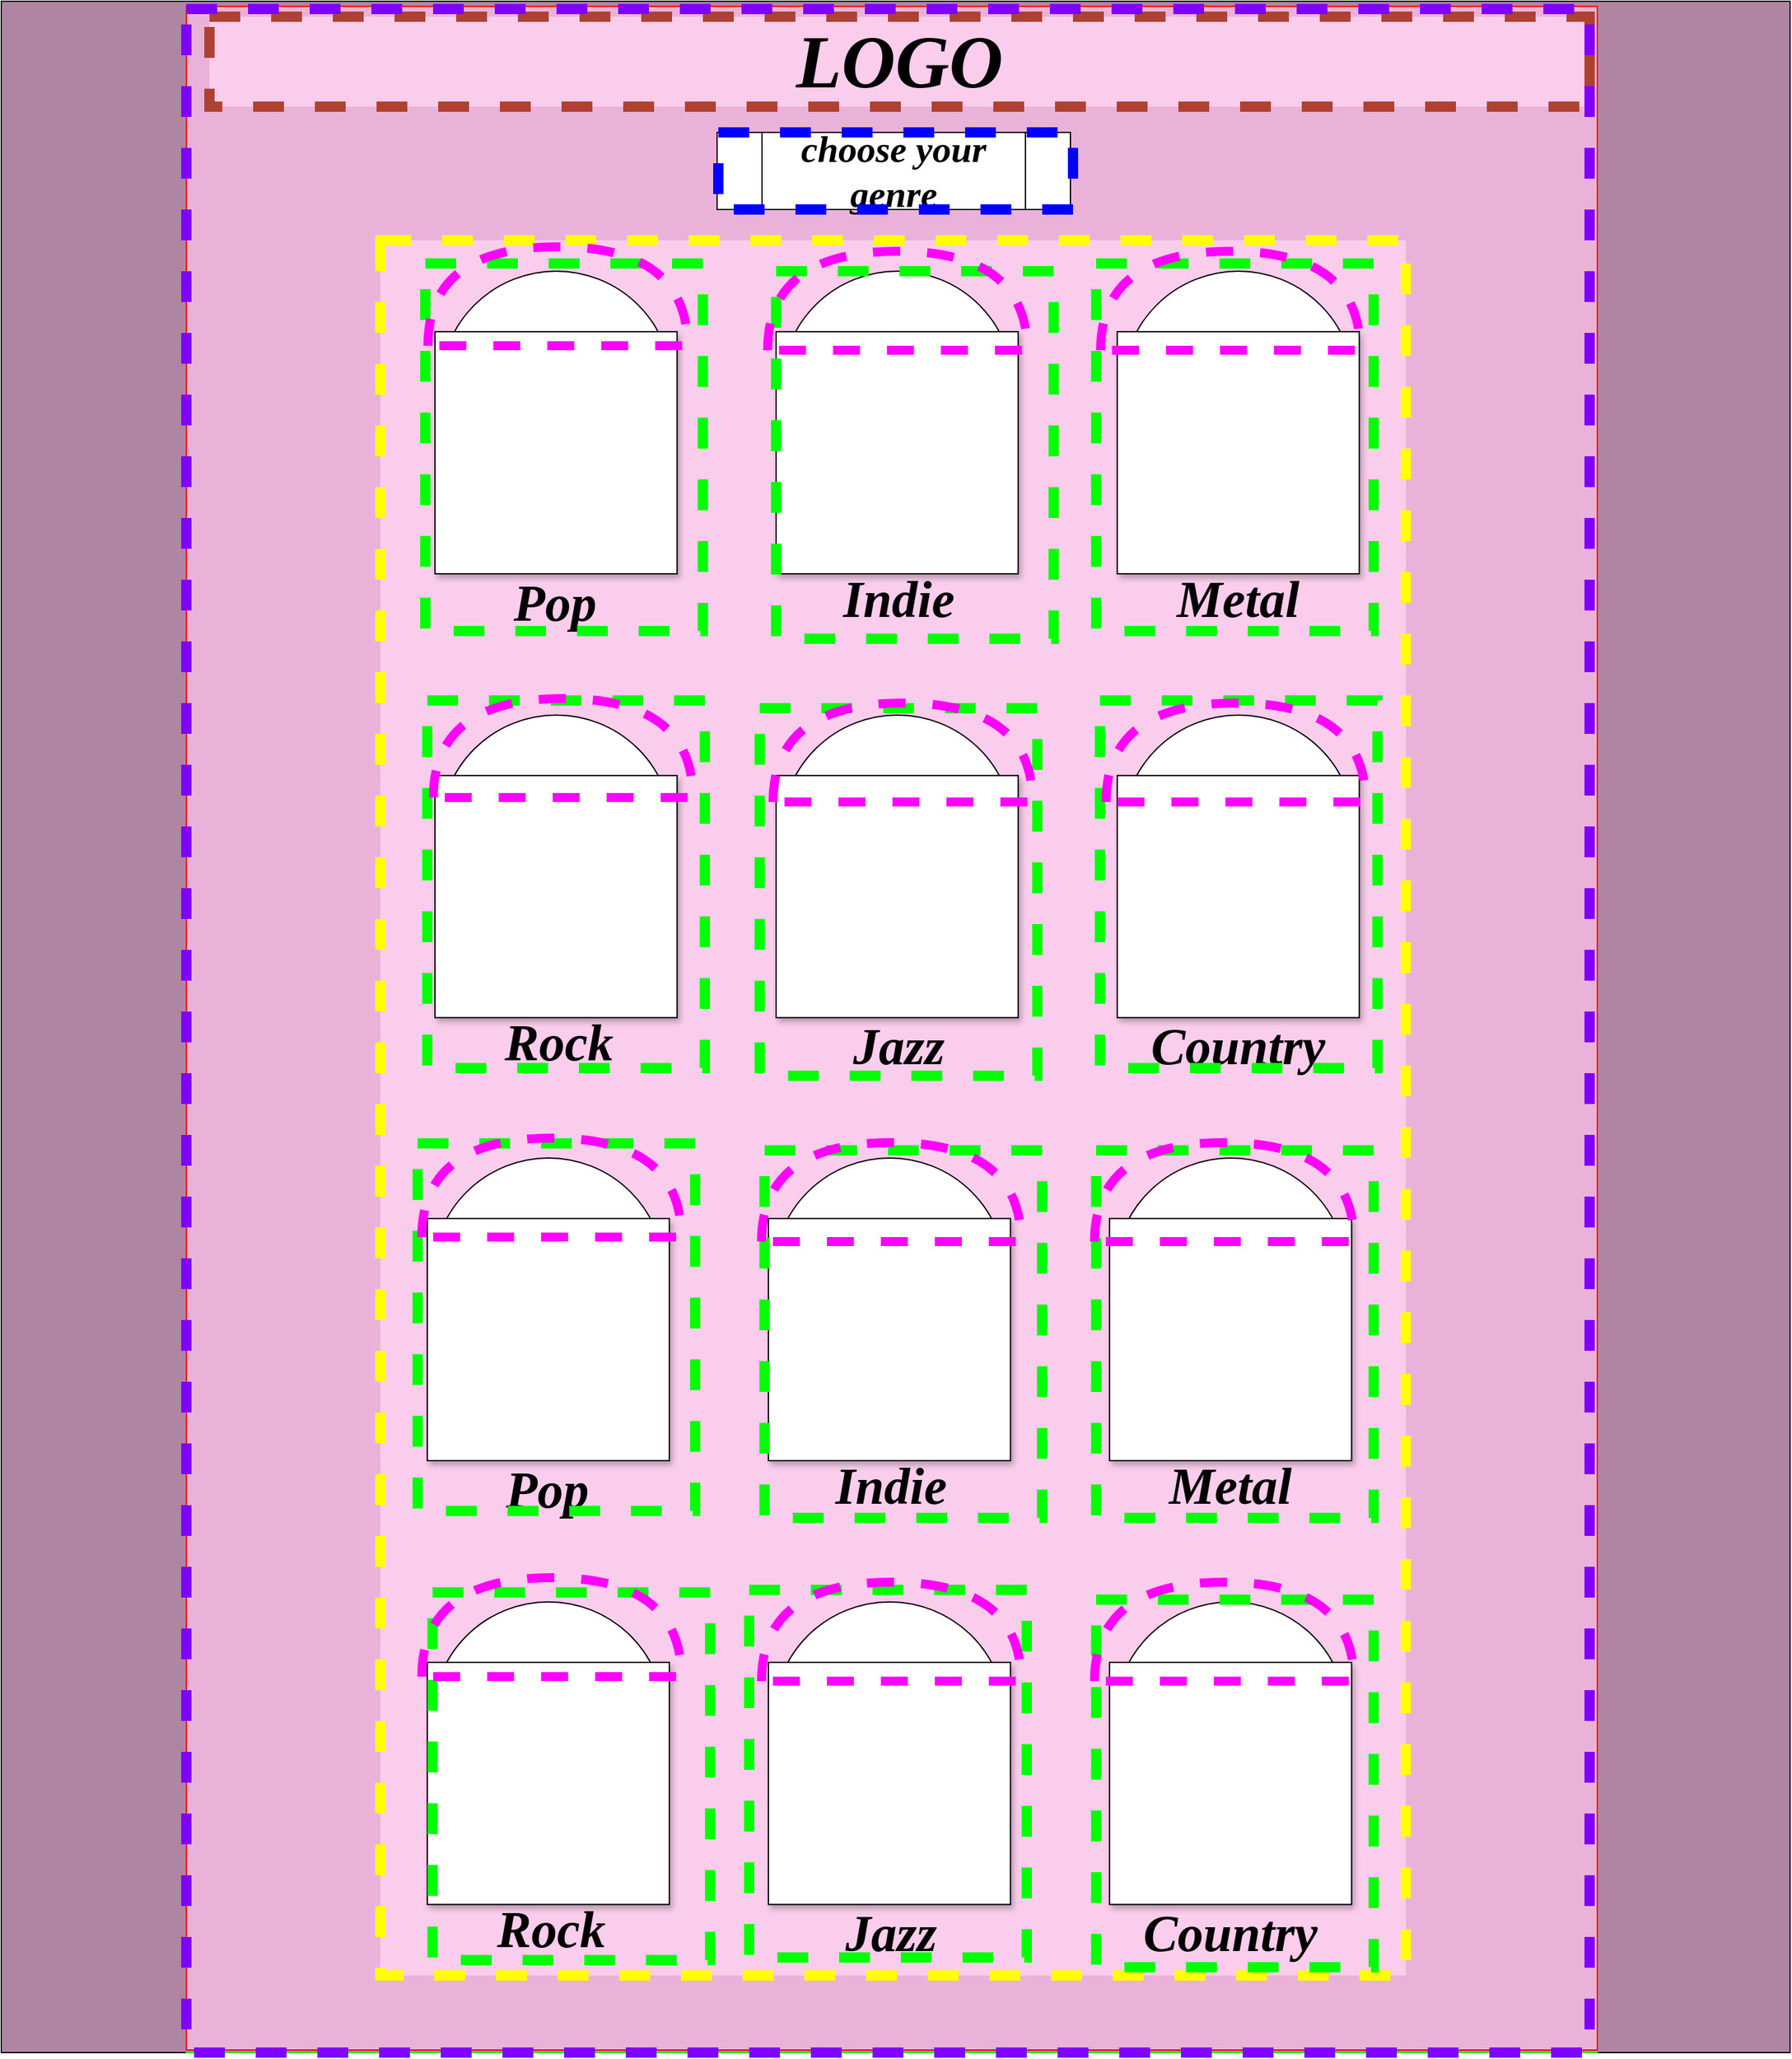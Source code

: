 <mxfile version="20.8.16" type="device"><diagram name="Page-1" id="03018318-947c-dd8e-b7a3-06fadd420f32"><mxGraphModel dx="3774" dy="1186" grid="1" gridSize="6" guides="1" tooltips="1" connect="1" arrows="1" fold="1" page="1" pageScale="1" pageWidth="1100" pageHeight="850" background="none" math="0" shadow="0"><root><mxCell id="0"/><mxCell id="1" parent="0"/><mxCell id="023umeXU0AB0E1tuDSyU-1" value="" style="rounded=0;whiteSpace=wrap;html=1;strokeColor=default;fillColor=#B085A2;" parent="1" vertex="1"><mxGeometry x="-144" width="1392" height="1596" as="geometry"/></mxCell><mxCell id="h1UqD2KFmS9MvNpAlnEf-64" value="&lt;font face=&quot;Garamond&quot;&gt;&lt;i style=&quot;&quot;&gt;Logo&lt;/i&gt;&lt;/font&gt;" style="swimlane;whiteSpace=wrap;html=1;rounded=0;shadow=0;labelBackgroundColor=none;strokeWidth=1;fontFamily=Verdana;fontSize=28;startSize=80;fillColor=#fad9d5;strokeColor=#00FF00;" parent="1" vertex="1"><mxGeometry y="4" width="1098" height="1592" as="geometry"/></mxCell><mxCell id="F264mWAWAnkxS2Z1mX4B-62" value="" style="rounded=0;whiteSpace=wrap;html=1;strokeWidth=1;fillColor=#EBB2D9;strokeColor=#FF0000;" parent="h1UqD2KFmS9MvNpAlnEf-64" vertex="1"><mxGeometry width="1098" height="1590" as="geometry"/></mxCell><mxCell id="F264mWAWAnkxS2Z1mX4B-2" value="LOGO" style="rounded=0;whiteSpace=wrap;html=1;dashed=1;perimeterSpacing=12;strokeWidth=8;fontSize=58;fontFamily=Garamond;fontStyle=3;fillColor=#F9CDEB;strokeColor=#ae4132;" parent="h1UqD2KFmS9MvNpAlnEf-64" vertex="1"><mxGeometry x="18" y="8" width="1074" height="70" as="geometry"/></mxCell><mxCell id="h1UqD2KFmS9MvNpAlnEf-9" value="choose your genre" style="shape=process;whiteSpace=wrap;html=1;backgroundOutline=1;size=0.127;strokeWidth=1;fontSize=29;fontFamily=Garamond;horizontal=1;verticalAlign=middle;fontStyle=3" parent="h1UqD2KFmS9MvNpAlnEf-64" vertex="1"><mxGeometry x="413" y="98" width="275" height="60" as="geometry"/></mxCell><mxCell id="F264mWAWAnkxS2Z1mX4B-63" value="" style="group" parent="h1UqD2KFmS9MvNpAlnEf-64" vertex="1" connectable="0"><mxGeometry x="186" y="200" width="828" height="1356" as="geometry"/></mxCell><mxCell id="F264mWAWAnkxS2Z1mX4B-1" value="" style="rounded=0;whiteSpace=wrap;html=1;fillColor=#F9CDEB;dashed=1;perimeterSpacing=12;strokeWidth=8;strokeColor=#FFFF00;" parent="F264mWAWAnkxS2Z1mX4B-63" vertex="1"><mxGeometry x="-35" y="-18" width="798" height="1350" as="geometry"/></mxCell><mxCell id="l-VNTub_SlQDyu8fhw0u-1" value="" style="group;labelBackgroundColor=none;rounded=0;shadow=1;" parent="F264mWAWAnkxS2Z1mX4B-63" vertex="1" connectable="0"><mxGeometry x="1.5" y="696" width="761.5" height="660" as="geometry"/></mxCell><mxCell id="l-VNTub_SlQDyu8fhw0u-2" value="" style="ellipse;whiteSpace=wrap;html=1;aspect=fixed;" parent="l-VNTub_SlQDyu8fhw0u-1" vertex="1"><mxGeometry x="269.602" width="180.506" height="180.506" as="geometry"/></mxCell><mxCell id="l-VNTub_SlQDyu8fhw0u-3" value="" style="ellipse;whiteSpace=wrap;html=1;aspect=fixed;" parent="l-VNTub_SlQDyu8fhw0u-1" vertex="1"><mxGeometry x="535.057" width="180.506" height="180.506" as="geometry"/></mxCell><mxCell id="l-VNTub_SlQDyu8fhw0u-4" value="" style="ellipse;whiteSpace=wrap;html=1;aspect=fixed;" parent="l-VNTub_SlQDyu8fhw0u-1" vertex="1"><mxGeometry x="4.148" width="180.506" height="180.506" as="geometry"/></mxCell><mxCell id="l-VNTub_SlQDyu8fhw0u-5" value="" style="whiteSpace=wrap;html=1;aspect=fixed;rounded=0;glass=0;shadow=1;" parent="l-VNTub_SlQDyu8fhw0u-1" vertex="1"><mxGeometry y="47.089" width="188.354" height="188.354" as="geometry"/></mxCell><mxCell id="l-VNTub_SlQDyu8fhw0u-6" value="" style="whiteSpace=wrap;html=1;aspect=fixed;fillStyle=solid;gradientDirection=radial;shadow=1;" parent="l-VNTub_SlQDyu8fhw0u-1" vertex="1"><mxGeometry x="265.455" y="47.089" width="188.354" height="188.354" as="geometry"/></mxCell><mxCell id="l-VNTub_SlQDyu8fhw0u-7" value="" style="whiteSpace=wrap;html=1;aspect=fixed;shadow=1;" parent="l-VNTub_SlQDyu8fhw0u-1" vertex="1"><mxGeometry x="530.909" y="47.089" width="188.354" height="188.354" as="geometry"/></mxCell><mxCell id="l-VNTub_SlQDyu8fhw0u-8" value="Indie" style="text;html=1;strokeColor=none;fillColor=none;align=center;verticalAlign=middle;whiteSpace=wrap;rounded=0;fontSize=40;fontFamily=Garamond;fontStyle=3" parent="l-VNTub_SlQDyu8fhw0u-1" vertex="1"><mxGeometry x="265.45" y="235.44" width="190.55" height="39.24" as="geometry"/></mxCell><mxCell id="l-VNTub_SlQDyu8fhw0u-9" value="Metal" style="text;html=1;strokeColor=none;fillColor=none;align=center;verticalAlign=middle;whiteSpace=wrap;rounded=0;fontSize=40;fontFamily=Garamond;fontStyle=3" parent="l-VNTub_SlQDyu8fhw0u-1" vertex="1"><mxGeometry x="530.91" y="235.44" width="189.09" height="39.24" as="geometry"/></mxCell><mxCell id="l-VNTub_SlQDyu8fhw0u-10" value="&lt;font style=&quot;font-size: 40px;&quot;&gt;Pop&lt;/font&gt;" style="text;html=1;align=center;verticalAlign=middle;whiteSpace=wrap;rounded=0;fontSize=51;fontFamily=Garamond;fontStyle=3" parent="l-VNTub_SlQDyu8fhw0u-1" vertex="1"><mxGeometry y="235.44" width="186" height="39.24" as="geometry"/></mxCell><mxCell id="l-VNTub_SlQDyu8fhw0u-11" value="" style="ellipse;whiteSpace=wrap;html=1;aspect=fixed;" parent="l-VNTub_SlQDyu8fhw0u-1" vertex="1"><mxGeometry x="269.602" y="345.316" width="180.506" height="180.506" as="geometry"/></mxCell><mxCell id="l-VNTub_SlQDyu8fhw0u-12" value="" style="ellipse;whiteSpace=wrap;html=1;aspect=fixed;" parent="l-VNTub_SlQDyu8fhw0u-1" vertex="1"><mxGeometry x="535.057" y="345.316" width="180.506" height="180.506" as="geometry"/></mxCell><mxCell id="l-VNTub_SlQDyu8fhw0u-13" value="" style="ellipse;whiteSpace=wrap;html=1;aspect=fixed;" parent="l-VNTub_SlQDyu8fhw0u-1" vertex="1"><mxGeometry x="4.148" y="345.316" width="180.506" height="180.506" as="geometry"/></mxCell><mxCell id="l-VNTub_SlQDyu8fhw0u-14" value="" style="whiteSpace=wrap;html=1;aspect=fixed;shadow=1;" parent="l-VNTub_SlQDyu8fhw0u-1" vertex="1"><mxGeometry y="392.405" width="188.354" height="188.354" as="geometry"/></mxCell><mxCell id="l-VNTub_SlQDyu8fhw0u-15" value="" style="whiteSpace=wrap;html=1;aspect=fixed;shadow=1;" parent="l-VNTub_SlQDyu8fhw0u-1" vertex="1"><mxGeometry x="265.455" y="392.405" width="188.354" height="188.354" as="geometry"/></mxCell><mxCell id="l-VNTub_SlQDyu8fhw0u-16" value="" style="whiteSpace=wrap;html=1;aspect=fixed;shadow=1;" parent="l-VNTub_SlQDyu8fhw0u-1" vertex="1"><mxGeometry x="530.909" y="392.405" width="188.354" height="188.354" as="geometry"/></mxCell><mxCell id="l-VNTub_SlQDyu8fhw0u-17" value="&lt;font style=&quot;font-size: 40px;&quot;&gt;Jazz&lt;/font&gt;" style="text;html=1;strokeColor=none;fillColor=none;align=center;verticalAlign=middle;whiteSpace=wrap;rounded=0;fontSize=51;fontFamily=Garamond;fontStyle=3" parent="l-VNTub_SlQDyu8fhw0u-1" vertex="1"><mxGeometry x="265.45" y="580.76" width="190.55" height="39.24" as="geometry"/></mxCell><mxCell id="l-VNTub_SlQDyu8fhw0u-18" value="&lt;font style=&quot;font-size: 40px;&quot;&gt;Country&lt;/font&gt;" style="text;html=1;strokeColor=none;fillColor=none;align=center;verticalAlign=middle;whiteSpace=wrap;rounded=0;fontSize=51;fontFamily=Garamond;fontStyle=3" parent="l-VNTub_SlQDyu8fhw0u-1" vertex="1"><mxGeometry x="530.91" y="580.76" width="189.09" height="39.24" as="geometry"/></mxCell><mxCell id="l-VNTub_SlQDyu8fhw0u-19" value="Rock" style="text;html=1;align=center;verticalAlign=middle;whiteSpace=wrap;rounded=0;fontSize=40;fontFamily=Garamond;fontStyle=3" parent="l-VNTub_SlQDyu8fhw0u-1" vertex="1"><mxGeometry y="580.76" width="192" height="39.24" as="geometry"/></mxCell><mxCell id="F264mWAWAnkxS2Z1mX4B-54" value="" style="rounded=0;whiteSpace=wrap;html=1;fillColor=none;dashed=1;perimeterSpacing=12;strokeWidth=8;strokeColor=#00FF00;" parent="l-VNTub_SlQDyu8fhw0u-1" vertex="1"><mxGeometry x="262.5" y="-6" width="216" height="286" as="geometry"/></mxCell><mxCell id="F264mWAWAnkxS2Z1mX4B-55" value="" style="rounded=0;whiteSpace=wrap;html=1;fillColor=none;dashed=1;perimeterSpacing=12;strokeWidth=8;strokeColor=#00FF00;" parent="l-VNTub_SlQDyu8fhw0u-1" vertex="1"><mxGeometry x="520.5" y="-6" width="216" height="286" as="geometry"/></mxCell><mxCell id="F264mWAWAnkxS2Z1mX4B-58" value="" style="rounded=0;whiteSpace=wrap;html=1;fillColor=none;dashed=1;perimeterSpacing=12;strokeWidth=8;strokeColor=#00FF00;" parent="l-VNTub_SlQDyu8fhw0u-1" vertex="1"><mxGeometry x="520.5" y="343.58" width="216" height="286" as="geometry"/></mxCell><mxCell id="F264mWAWAnkxS2Z1mX4B-59" value="" style="rounded=0;whiteSpace=wrap;html=1;fillColor=none;dashed=1;perimeterSpacing=12;strokeWidth=8;strokeColor=#00FF00;" parent="l-VNTub_SlQDyu8fhw0u-1" vertex="1"><mxGeometry x="520.5" y="-696" width="216" height="286" as="geometry"/></mxCell><mxCell id="F264mWAWAnkxS2Z1mX4B-57" value="" style="rounded=0;whiteSpace=wrap;html=1;fillColor=none;dashed=1;perimeterSpacing=12;strokeWidth=8;strokeColor=#00FF00;" parent="l-VNTub_SlQDyu8fhw0u-1" vertex="1"><mxGeometry x="-7.5" y="-11.32" width="216" height="286" as="geometry"/></mxCell><mxCell id="F264mWAWAnkxS2Z1mX4B-56" value="" style="rounded=0;whiteSpace=wrap;html=1;fillColor=none;dashed=1;perimeterSpacing=12;strokeWidth=8;strokeColor=#00FF00;" parent="l-VNTub_SlQDyu8fhw0u-1" vertex="1"><mxGeometry x="4.15" y="338" width="216" height="286" as="geometry"/></mxCell><mxCell id="h1UqD2KFmS9MvNpAlnEf-7" value="" style="ellipse;whiteSpace=wrap;html=1;aspect=fixed;" parent="F264mWAWAnkxS2Z1mX4B-63" vertex="1"><mxGeometry x="277.102" y="6" width="180.506" height="180.506" as="geometry"/></mxCell><mxCell id="h1UqD2KFmS9MvNpAlnEf-8" value="" style="ellipse;whiteSpace=wrap;html=1;aspect=fixed;" parent="F264mWAWAnkxS2Z1mX4B-63" vertex="1"><mxGeometry x="542.557" y="6" width="180.506" height="180.506" as="geometry"/></mxCell><mxCell id="h1UqD2KFmS9MvNpAlnEf-6" value="" style="ellipse;whiteSpace=wrap;html=1;aspect=fixed;" parent="F264mWAWAnkxS2Z1mX4B-63" vertex="1"><mxGeometry x="11.648" y="6" width="180.506" height="180.506" as="geometry"/></mxCell><mxCell id="h1UqD2KFmS9MvNpAlnEf-3" value="" style="whiteSpace=wrap;html=1;aspect=fixed;rounded=0;glass=0;shadow=1;" parent="F264mWAWAnkxS2Z1mX4B-63" vertex="1"><mxGeometry x="7.5" y="53.089" width="188.354" height="188.354" as="geometry"/></mxCell><mxCell id="h1UqD2KFmS9MvNpAlnEf-4" value="" style="whiteSpace=wrap;html=1;aspect=fixed;fillStyle=solid;gradientDirection=radial;shadow=1;" parent="F264mWAWAnkxS2Z1mX4B-63" vertex="1"><mxGeometry x="272.955" y="53.089" width="188.354" height="188.354" as="geometry"/></mxCell><mxCell id="h1UqD2KFmS9MvNpAlnEf-5" value="" style="whiteSpace=wrap;html=1;aspect=fixed;shadow=1;" parent="F264mWAWAnkxS2Z1mX4B-63" vertex="1"><mxGeometry x="538.409" y="53.089" width="188.354" height="188.354" as="geometry"/></mxCell><mxCell id="h1UqD2KFmS9MvNpAlnEf-12" value="Indie" style="text;html=1;strokeColor=none;fillColor=none;align=center;verticalAlign=middle;whiteSpace=wrap;rounded=0;fontSize=40;fontFamily=Garamond;fontStyle=3" parent="F264mWAWAnkxS2Z1mX4B-63" vertex="1"><mxGeometry x="272.95" y="241.44" width="190.55" height="39.24" as="geometry"/></mxCell><mxCell id="h1UqD2KFmS9MvNpAlnEf-13" value="Metal" style="text;html=1;strokeColor=none;fillColor=none;align=center;verticalAlign=middle;whiteSpace=wrap;rounded=0;fontSize=40;fontFamily=Garamond;fontStyle=3" parent="F264mWAWAnkxS2Z1mX4B-63" vertex="1"><mxGeometry x="538.41" y="241.44" width="189.09" height="39.24" as="geometry"/></mxCell><mxCell id="h1UqD2KFmS9MvNpAlnEf-15" value="&lt;font style=&quot;font-size: 40px;&quot;&gt;Pop&lt;/font&gt;" style="text;html=1;align=center;verticalAlign=middle;whiteSpace=wrap;rounded=0;fontSize=51;fontFamily=Garamond;fontStyle=3" parent="F264mWAWAnkxS2Z1mX4B-63" vertex="1"><mxGeometry x="7.5" y="241.44" width="186" height="39.24" as="geometry"/></mxCell><mxCell id="h1UqD2KFmS9MvNpAlnEf-16" value="" style="ellipse;whiteSpace=wrap;html=1;aspect=fixed;" parent="F264mWAWAnkxS2Z1mX4B-63" vertex="1"><mxGeometry x="277.102" y="351.316" width="180.506" height="180.506" as="geometry"/></mxCell><mxCell id="h1UqD2KFmS9MvNpAlnEf-17" value="" style="ellipse;whiteSpace=wrap;html=1;aspect=fixed;" parent="F264mWAWAnkxS2Z1mX4B-63" vertex="1"><mxGeometry x="542.557" y="351.316" width="180.506" height="180.506" as="geometry"/></mxCell><mxCell id="h1UqD2KFmS9MvNpAlnEf-18" value="" style="ellipse;whiteSpace=wrap;html=1;aspect=fixed;" parent="F264mWAWAnkxS2Z1mX4B-63" vertex="1"><mxGeometry x="11.648" y="351.316" width="180.506" height="180.506" as="geometry"/></mxCell><mxCell id="h1UqD2KFmS9MvNpAlnEf-19" value="" style="whiteSpace=wrap;html=1;aspect=fixed;shadow=1;" parent="F264mWAWAnkxS2Z1mX4B-63" vertex="1"><mxGeometry x="7.5" y="398.405" width="188.354" height="188.354" as="geometry"/></mxCell><mxCell id="h1UqD2KFmS9MvNpAlnEf-20" value="" style="whiteSpace=wrap;html=1;aspect=fixed;shadow=1;" parent="F264mWAWAnkxS2Z1mX4B-63" vertex="1"><mxGeometry x="272.955" y="398.405" width="188.354" height="188.354" as="geometry"/></mxCell><mxCell id="h1UqD2KFmS9MvNpAlnEf-21" value="" style="whiteSpace=wrap;html=1;aspect=fixed;shadow=1;" parent="F264mWAWAnkxS2Z1mX4B-63" vertex="1"><mxGeometry x="538.409" y="398.405" width="188.354" height="188.354" as="geometry"/></mxCell><mxCell id="h1UqD2KFmS9MvNpAlnEf-22" value="&lt;font style=&quot;font-size: 40px;&quot;&gt;Jazz&lt;/font&gt;" style="text;html=1;strokeColor=none;fillColor=none;align=center;verticalAlign=middle;whiteSpace=wrap;rounded=0;fontSize=51;fontFamily=Garamond;fontStyle=3" parent="F264mWAWAnkxS2Z1mX4B-63" vertex="1"><mxGeometry x="272.95" y="586.76" width="190.55" height="39.24" as="geometry"/></mxCell><mxCell id="h1UqD2KFmS9MvNpAlnEf-23" value="&lt;font style=&quot;font-size: 40px;&quot;&gt;Country&lt;/font&gt;" style="text;html=1;strokeColor=none;fillColor=none;align=center;verticalAlign=middle;whiteSpace=wrap;rounded=0;fontSize=51;fontFamily=Garamond;fontStyle=3" parent="F264mWAWAnkxS2Z1mX4B-63" vertex="1"><mxGeometry x="538.41" y="586.76" width="189.09" height="39.24" as="geometry"/></mxCell><mxCell id="h1UqD2KFmS9MvNpAlnEf-24" value="Rock" style="text;html=1;align=center;verticalAlign=middle;whiteSpace=wrap;rounded=0;fontSize=40;fontFamily=Garamond;fontStyle=3" parent="F264mWAWAnkxS2Z1mX4B-63" vertex="1"><mxGeometry x="7.5" y="586.76" width="192" height="39.24" as="geometry"/></mxCell><mxCell id="F264mWAWAnkxS2Z1mX4B-3" value="" style="rounded=0;whiteSpace=wrap;html=1;fillColor=none;dashed=1;perimeterSpacing=12;strokeWidth=8;strokeColor=#00FF00;" parent="F264mWAWAnkxS2Z1mX4B-63" vertex="1"><mxGeometry width="216" height="286" as="geometry"/></mxCell><mxCell id="F264mWAWAnkxS2Z1mX4B-5" value="" style="rounded=0;whiteSpace=wrap;html=1;fillColor=none;dashed=1;perimeterSpacing=12;strokeWidth=8;strokeColor=#00FF00;" parent="F264mWAWAnkxS2Z1mX4B-63" vertex="1"><mxGeometry x="272.95" y="6" width="216" height="286" as="geometry"/></mxCell><mxCell id="F264mWAWAnkxS2Z1mX4B-51" value="" style="rounded=0;whiteSpace=wrap;html=1;fillColor=none;dashed=1;perimeterSpacing=12;strokeWidth=8;strokeColor=#00FF00;" parent="F264mWAWAnkxS2Z1mX4B-63" vertex="1"><mxGeometry x="260.22" y="346" width="216" height="286" as="geometry"/></mxCell><mxCell id="F264mWAWAnkxS2Z1mX4B-6" value="" style="rounded=0;whiteSpace=wrap;html=1;fillColor=none;dashed=1;perimeterSpacing=12;strokeWidth=8;strokeColor=#00FF00;" parent="F264mWAWAnkxS2Z1mX4B-63" vertex="1"><mxGeometry x="1.5" y="340" width="216" height="286" as="geometry"/></mxCell><mxCell id="F264mWAWAnkxS2Z1mX4B-52" value="" style="rounded=0;whiteSpace=wrap;html=1;fillColor=none;dashed=1;perimeterSpacing=12;strokeWidth=8;strokeColor=#00FF00;" parent="F264mWAWAnkxS2Z1mX4B-63" vertex="1"><mxGeometry x="524.95" y="340" width="216" height="286" as="geometry"/></mxCell><mxCell id="F264mWAWAnkxS2Z1mX4B-53" value="" style="rounded=0;whiteSpace=wrap;html=1;fillColor=none;dashed=1;perimeterSpacing=12;strokeWidth=8;strokeColor=#00FF00;" parent="F264mWAWAnkxS2Z1mX4B-63" vertex="1"><mxGeometry x="252" y="1032" width="216" height="286" as="geometry"/></mxCell><mxCell id="023umeXU0AB0E1tuDSyU-4" value="" style="shape=or;whiteSpace=wrap;html=1;rotation=-90;fillColor=none;dashed=1;strokeWidth=7;strokeColor=#FF00FF;" parent="F264mWAWAnkxS2Z1mX4B-63" vertex="1"><mxGeometry x="328.86" y="-72" width="77" height="202" as="geometry"/></mxCell><mxCell id="023umeXU0AB0E1tuDSyU-5" value="" style="shape=or;whiteSpace=wrap;html=1;rotation=-90;fillColor=none;dashed=1;strokeWidth=7;strokeColor=#FF00FF;" parent="F264mWAWAnkxS2Z1mX4B-63" vertex="1"><mxGeometry x="588" y="-72" width="77" height="202" as="geometry"/></mxCell><mxCell id="F264mWAWAnkxS2Z1mX4B-64" value="" style="rounded=0;whiteSpace=wrap;html=1;dashed=1;perimeterSpacing=12;strokeWidth=8;fontSize=58;fontFamily=Garamond;fontStyle=3;fillColor=none;strokeColor=#7F00FF;" parent="h1UqD2KFmS9MvNpAlnEf-64" vertex="1"><mxGeometry y="2" width="1092" height="1590" as="geometry"/></mxCell><mxCell id="023umeXU0AB0E1tuDSyU-3" value="" style="shape=or;whiteSpace=wrap;html=1;rotation=-90;fillColor=none;dashed=1;strokeWidth=7;strokeColor=#FF00FF;" parent="h1UqD2KFmS9MvNpAlnEf-64" vertex="1"><mxGeometry x="250.5" y="124.5" width="77" height="202" as="geometry"/></mxCell><mxCell id="023umeXU0AB0E1tuDSyU-6" value="" style="shape=or;whiteSpace=wrap;html=1;rotation=-90;fillColor=none;dashed=1;strokeWidth=7;strokeColor=#FF00FF;" parent="h1UqD2KFmS9MvNpAlnEf-64" vertex="1"><mxGeometry x="519.11" y="479.5" width="77" height="202" as="geometry"/></mxCell><mxCell id="023umeXU0AB0E1tuDSyU-7" value="" style="shape=or;whiteSpace=wrap;html=1;rotation=-90;fillColor=none;dashed=1;strokeWidth=7;strokeColor=#FF00FF;" parent="h1UqD2KFmS9MvNpAlnEf-64" vertex="1"><mxGeometry x="778.25" y="479.5" width="77" height="202" as="geometry"/></mxCell><mxCell id="023umeXU0AB0E1tuDSyU-8" value="" style="shape=or;whiteSpace=wrap;html=1;rotation=-90;fillColor=none;dashed=1;strokeWidth=7;strokeColor=#FF00FF;" parent="h1UqD2KFmS9MvNpAlnEf-64" vertex="1"><mxGeometry x="254.75" y="476" width="77" height="202" as="geometry"/></mxCell><mxCell id="023umeXU0AB0E1tuDSyU-13" value="" style="shape=or;whiteSpace=wrap;html=1;rotation=-90;fillColor=none;dashed=1;strokeWidth=7;strokeColor=#FF00FF;" parent="h1UqD2KFmS9MvNpAlnEf-64" vertex="1"><mxGeometry x="510.11" y="821.5" width="77" height="202" as="geometry"/></mxCell><mxCell id="023umeXU0AB0E1tuDSyU-14" value="" style="shape=or;whiteSpace=wrap;html=1;rotation=-90;fillColor=none;dashed=1;strokeWidth=7;strokeColor=#FF00FF;" parent="h1UqD2KFmS9MvNpAlnEf-64" vertex="1"><mxGeometry x="769.25" y="821.5" width="77" height="202" as="geometry"/></mxCell><mxCell id="023umeXU0AB0E1tuDSyU-15" value="" style="shape=or;whiteSpace=wrap;html=1;rotation=-90;fillColor=none;dashed=1;strokeWidth=7;strokeColor=#FF00FF;" parent="h1UqD2KFmS9MvNpAlnEf-64" vertex="1"><mxGeometry x="245.75" y="818" width="77" height="202" as="geometry"/></mxCell><mxCell id="023umeXU0AB0E1tuDSyU-16" value="" style="shape=or;whiteSpace=wrap;html=1;rotation=-90;fillColor=none;dashed=1;strokeWidth=7;strokeColor=#FF00FF;" parent="h1UqD2KFmS9MvNpAlnEf-64" vertex="1"><mxGeometry x="510.11" y="1163.5" width="77" height="202" as="geometry"/></mxCell><mxCell id="023umeXU0AB0E1tuDSyU-17" value="" style="shape=or;whiteSpace=wrap;html=1;rotation=-90;fillColor=none;dashed=1;strokeWidth=7;strokeColor=#FF00FF;" parent="h1UqD2KFmS9MvNpAlnEf-64" vertex="1"><mxGeometry x="769.25" y="1163.5" width="77" height="202" as="geometry"/></mxCell><mxCell id="023umeXU0AB0E1tuDSyU-18" value="" style="shape=or;whiteSpace=wrap;html=1;rotation=-90;fillColor=none;dashed=1;strokeWidth=7;strokeColor=#FF00FF;" parent="h1UqD2KFmS9MvNpAlnEf-64" vertex="1"><mxGeometry x="245.75" y="1160" width="77" height="202" as="geometry"/></mxCell><mxCell id="F264mWAWAnkxS2Z1mX4B-4" value="" style="rounded=0;whiteSpace=wrap;html=1;fillColor=none;dashed=1;perimeterSpacing=12;strokeWidth=8;strokeColor=#0000FF;" parent="1" vertex="1"><mxGeometry x="414" y="102" width="276" height="60" as="geometry"/></mxCell></root></mxGraphModel></diagram></mxfile>